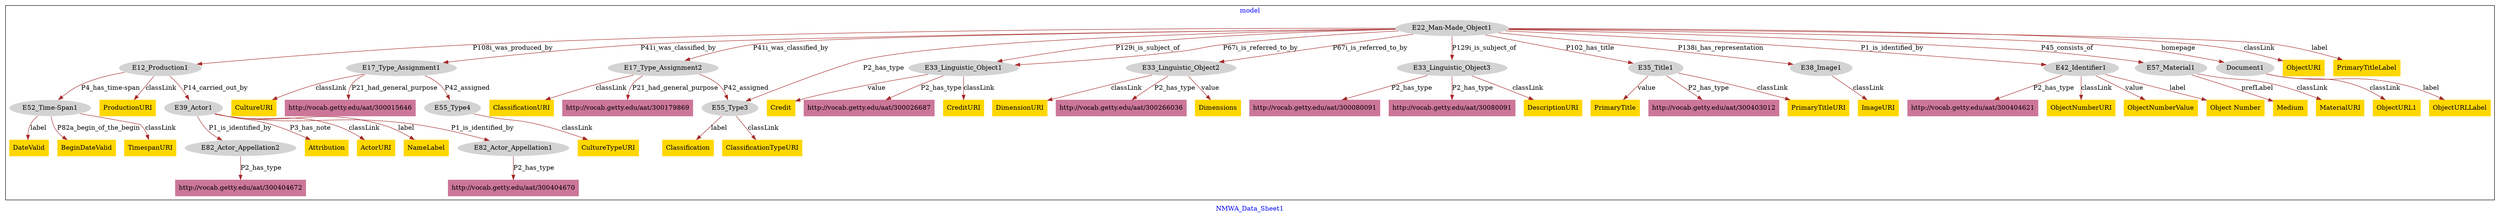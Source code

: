 digraph n0 {
fontcolor="blue"
remincross="true"
label="NMWA_Data_Sheet1"
subgraph cluster {
label="model"
n2[style="filled",color="white",fillcolor="lightgray",label="E12_Production1"];
n3[style="filled",color="white",fillcolor="lightgray",label="E39_Actor1"];
n4[style="filled",color="white",fillcolor="lightgray",label="E52_Time-Span1"];
n5[style="filled",color="white",fillcolor="lightgray",label="E17_Type_Assignment1"];
n6[style="filled",color="white",fillcolor="lightgray",label="E55_Type4"];
n7[style="filled",color="white",fillcolor="lightgray",label="E17_Type_Assignment2"];
n8[style="filled",color="white",fillcolor="lightgray",label="E55_Type3"];
n9[style="filled",color="white",fillcolor="lightgray",label="E22_Man-Made_Object1"];
n10[style="filled",color="white",fillcolor="lightgray",label="E33_Linguistic_Object1"];
n11[style="filled",color="white",fillcolor="lightgray",label="E33_Linguistic_Object2"];
n12[style="filled",color="white",fillcolor="lightgray",label="E33_Linguistic_Object3"];
n13[style="filled",color="white",fillcolor="lightgray",label="E35_Title1"];
n14[style="filled",color="white",fillcolor="lightgray",label="E38_Image1"];
n15[style="filled",color="white",fillcolor="lightgray",label="E42_Identifier1"];
n16[style="filled",color="white",fillcolor="lightgray",label="E57_Material1"];
n17[style="filled",color="white",fillcolor="lightgray",label="Document1"];
n18[style="filled",color="white",fillcolor="lightgray",label="E82_Actor_Appellation1"];
n19[style="filled",color="white",fillcolor="lightgray",label="E82_Actor_Appellation2"];
n20[shape="plaintext",style="filled",fillcolor="gold",label="DescriptionURI"];
n21[shape="plaintext",style="filled",fillcolor="gold",label="ObjectURI"];
n22[shape="plaintext",style="filled",fillcolor="gold",label="ObjectNumberURI"];
n23[shape="plaintext",style="filled",fillcolor="gold",label="DateValid"];
n24[shape="plaintext",style="filled",fillcolor="gold",label="ClassificationTypeURI"];
n25[shape="plaintext",style="filled",fillcolor="gold",label="BeginDateValid"];
n26[shape="plaintext",style="filled",fillcolor="gold",label="PrimaryTitleLabel"];
n27[shape="plaintext",style="filled",fillcolor="gold",label="MaterialURI"];
n28[shape="plaintext",style="filled",fillcolor="gold",label="Attribution"];
n29[shape="plaintext",style="filled",fillcolor="gold",label="ProductionURI"];
n30[shape="plaintext",style="filled",fillcolor="gold",label="TimespanURI"];
n31[shape="plaintext",style="filled",fillcolor="gold",label="ActorURI"];
n32[shape="plaintext",style="filled",fillcolor="gold",label="Medium"];
n33[shape="plaintext",style="filled",fillcolor="gold",label="Dimensions"];
n34[shape="plaintext",style="filled",fillcolor="gold",label="NameLabel"];
n35[shape="plaintext",style="filled",fillcolor="gold",label="DimensionURI"];
n36[shape="plaintext",style="filled",fillcolor="gold",label="CultureTypeURI"];
n37[shape="plaintext",style="filled",fillcolor="gold",label="ObjectNumberValue"];
n38[shape="plaintext",style="filled",fillcolor="gold",label="ObjectURLLabel"];
n39[shape="plaintext",style="filled",fillcolor="gold",label="CultureURI"];
n40[shape="plaintext",style="filled",fillcolor="gold",label="Classification"];
n41[shape="plaintext",style="filled",fillcolor="gold",label="Object Number"];
n42[shape="plaintext",style="filled",fillcolor="gold",label="CreditURI"];
n43[shape="plaintext",style="filled",fillcolor="gold",label="Credit"];
n44[shape="plaintext",style="filled",fillcolor="gold",label="PrimaryTitleURI"];
n45[shape="plaintext",style="filled",fillcolor="gold",label="PrimaryTitle"];
n46[shape="plaintext",style="filled",fillcolor="gold",label="ClassificationURI"];
n47[shape="plaintext",style="filled",fillcolor="gold",label="ImageURI"];
n48[shape="plaintext",style="filled",fillcolor="gold",label="ObjectURL1"];
n49[shape="plaintext",style="filled",fillcolor="#CC7799",label="http://vocab.getty.edu/aat/300266036"];
n50[shape="plaintext",style="filled",fillcolor="#CC7799",label="http://vocab.getty.edu/aat/300404672"];
n51[shape="plaintext",style="filled",fillcolor="#CC7799",label="http://vocab.getty.edu/aat/300026687"];
n52[shape="plaintext",style="filled",fillcolor="#CC7799",label="http://vocab.getty.edu/aat/300404621"];
n53[shape="plaintext",style="filled",fillcolor="#CC7799",label="http://vocab.getty.edu/aat/300403012"];
n54[shape="plaintext",style="filled",fillcolor="#CC7799",label="http://vocab.getty.edu/aat/300179869"];
n55[shape="plaintext",style="filled",fillcolor="#CC7799",label="http://vocab.getty.edu/aat/300015646"];
n56[shape="plaintext",style="filled",fillcolor="#CC7799",label="http://vocab.getty.edu/aat/300404670"];
n57[shape="plaintext",style="filled",fillcolor="#CC7799",label="http://vocab.getty.edu/aat/300080091"];
n58[shape="plaintext",style="filled",fillcolor="#CC7799",label="http://vocab.getty.edu/aat/30080091"];
}
n2 -> n3[color="brown",fontcolor="black",label="P14_carried_out_by"]
n2 -> n4[color="brown",fontcolor="black",label="P4_has_time-span"]
n5 -> n6[color="brown",fontcolor="black",label="P42_assigned"]
n7 -> n8[color="brown",fontcolor="black",label="P42_assigned"]
n9 -> n2[color="brown",fontcolor="black",label="P108i_was_produced_by"]
n9 -> n5[color="brown",fontcolor="black",label="P41i_was_classified_by"]
n9 -> n7[color="brown",fontcolor="black",label="P41i_was_classified_by"]
n9 -> n10[color="brown",fontcolor="black",label="P129i_is_subject_of"]
n9 -> n11[color="brown",fontcolor="black",label="P67i_is_referred_to_by"]
n9 -> n12[color="brown",fontcolor="black",label="P129i_is_subject_of"]
n9 -> n13[color="brown",fontcolor="black",label="P102_has_title"]
n9 -> n14[color="brown",fontcolor="black",label="P138i_has_representation"]
n9 -> n15[color="brown",fontcolor="black",label="P1_is_identified_by"]
n9 -> n16[color="brown",fontcolor="black",label="P45_consists_of"]
n9 -> n17[color="brown",fontcolor="black",label="homepage"]
n3 -> n18[color="brown",fontcolor="black",label="P1_is_identified_by"]
n3 -> n19[color="brown",fontcolor="black",label="P1_is_identified_by"]
n12 -> n20[color="brown",fontcolor="black",label="classLink"]
n9 -> n21[color="brown",fontcolor="black",label="classLink"]
n15 -> n22[color="brown",fontcolor="black",label="classLink"]
n4 -> n23[color="brown",fontcolor="black",label="label"]
n8 -> n24[color="brown",fontcolor="black",label="classLink"]
n4 -> n25[color="brown",fontcolor="black",label="P82a_begin_of_the_begin"]
n9 -> n26[color="brown",fontcolor="black",label="label"]
n16 -> n27[color="brown",fontcolor="black",label="classLink"]
n3 -> n28[color="brown",fontcolor="black",label="P3_has_note"]
n2 -> n29[color="brown",fontcolor="black",label="classLink"]
n4 -> n30[color="brown",fontcolor="black",label="classLink"]
n3 -> n31[color="brown",fontcolor="black",label="classLink"]
n16 -> n32[color="brown",fontcolor="black",label="prefLabel"]
n11 -> n33[color="brown",fontcolor="black",label="value"]
n3 -> n34[color="brown",fontcolor="black",label="label"]
n11 -> n35[color="brown",fontcolor="black",label="classLink"]
n6 -> n36[color="brown",fontcolor="black",label="classLink"]
n15 -> n37[color="brown",fontcolor="black",label="value"]
n17 -> n38[color="brown",fontcolor="black",label="label"]
n5 -> n39[color="brown",fontcolor="black",label="classLink"]
n8 -> n40[color="brown",fontcolor="black",label="label"]
n15 -> n41[color="brown",fontcolor="black",label="label"]
n10 -> n42[color="brown",fontcolor="black",label="classLink"]
n10 -> n43[color="brown",fontcolor="black",label="value"]
n13 -> n44[color="brown",fontcolor="black",label="classLink"]
n13 -> n45[color="brown",fontcolor="black",label="value"]
n7 -> n46[color="brown",fontcolor="black",label="classLink"]
n14 -> n47[color="brown",fontcolor="black",label="classLink"]
n17 -> n48[color="brown",fontcolor="black",label="classLink"]
n11 -> n49[color="brown",fontcolor="black",label="P2_has_type"]
n19 -> n50[color="brown",fontcolor="black",label="P2_has_type"]
n10 -> n51[color="brown",fontcolor="black",label="P2_has_type"]
n15 -> n52[color="brown",fontcolor="black",label="P2_has_type"]
n9 -> n10[color="brown",fontcolor="black",label="P67i_is_referred_to_by"]
n13 -> n53[color="brown",fontcolor="black",label="P2_has_type"]
n7 -> n54[color="brown",fontcolor="black",label="P21_had_general_purpose"]
n5 -> n55[color="brown",fontcolor="black",label="P21_had_general_purpose"]
n18 -> n56[color="brown",fontcolor="black",label="P2_has_type"]
n12 -> n57[color="brown",fontcolor="black",label="P2_has_type"]
n9 -> n8[color="brown",fontcolor="black",label="P2_has_type"]
n12 -> n58[color="brown",fontcolor="black",label="P2_has_type"]
}
